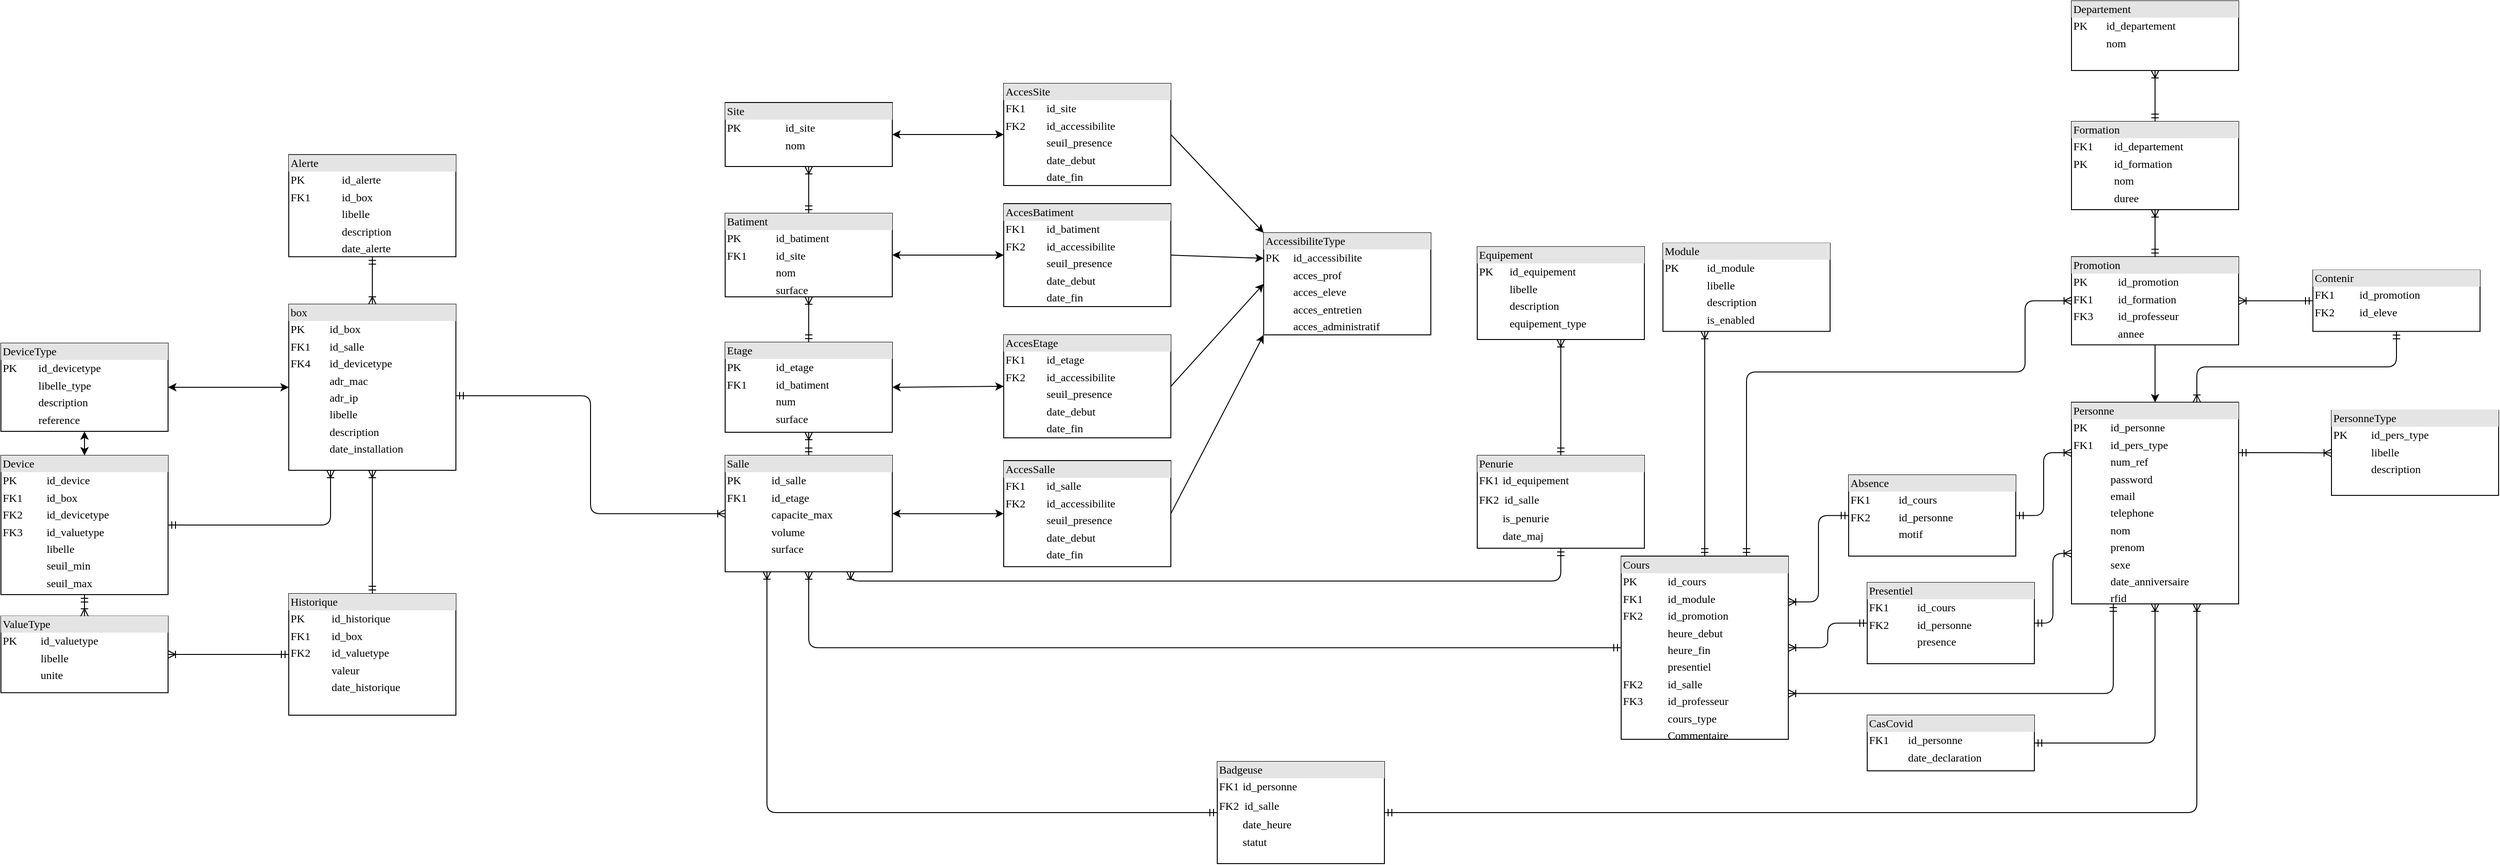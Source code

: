 <mxfile version="14.5.8" type="github">
  <diagram name="Page-1" id="2ca16b54-16f6-2749-3443-fa8db7711227">
    <mxGraphModel dx="3470" dy="2120" grid="1" gridSize="10" guides="1" tooltips="1" connect="1" arrows="1" fold="1" page="1" pageScale="1" pageWidth="1100" pageHeight="850" background="#ffffff" math="0" shadow="0">
      <root>
        <mxCell id="0" />
        <mxCell id="1" parent="0" />
        <mxCell id="72ab_2RYmbYa8t2Mf4Ar-3" value="&lt;div style=&quot;box-sizing: border-box ; width: 100% ; background: #e4e4e4 ; padding: 2px&quot;&gt;Etage&lt;/div&gt;&lt;table style=&quot;width: 100% ; font-size: 1em&quot; cellpadding=&quot;2&quot; cellspacing=&quot;0&quot;&gt;&lt;tbody&gt;&lt;tr&gt;&lt;td&gt;PK&lt;/td&gt;&lt;td&gt;id_etage&lt;/td&gt;&lt;/tr&gt;&lt;tr&gt;&lt;td&gt;FK1&lt;/td&gt;&lt;td&gt;id_batiment&lt;/td&gt;&lt;/tr&gt;&lt;tr&gt;&lt;td&gt;&lt;/td&gt;&lt;td&gt;num&lt;/td&gt;&lt;/tr&gt;&lt;tr&gt;&lt;td&gt;&lt;br&gt;&lt;/td&gt;&lt;td&gt;surface&lt;/td&gt;&lt;/tr&gt;&lt;tr&gt;&lt;td&gt;&lt;br&gt;&lt;/td&gt;&lt;td&gt;&lt;br&gt;&lt;/td&gt;&lt;/tr&gt;&lt;/tbody&gt;&lt;/table&gt;" style="verticalAlign=top;align=left;overflow=fill;html=1;rounded=0;shadow=0;comic=0;labelBackgroundColor=none;strokeWidth=1;fontFamily=Verdana;fontSize=12" parent="1" vertex="1">
          <mxGeometry x="-80" y="238" width="180" height="97" as="geometry" />
        </mxCell>
        <mxCell id="72ab_2RYmbYa8t2Mf4Ar-4" value="&lt;div style=&quot;box-sizing: border-box ; width: 100% ; background: #e4e4e4 ; padding: 2px&quot;&gt;Salle&lt;/div&gt;&lt;table style=&quot;width: 100% ; font-size: 1em&quot; cellpadding=&quot;2&quot; cellspacing=&quot;0&quot;&gt;&lt;tbody&gt;&lt;tr&gt;&lt;td&gt;PK&lt;/td&gt;&lt;td&gt;id_salle&lt;/td&gt;&lt;/tr&gt;&lt;tr&gt;&lt;td&gt;FK1&lt;/td&gt;&lt;td&gt;id_etage&lt;/td&gt;&lt;/tr&gt;&lt;tr&gt;&lt;td&gt;&lt;/td&gt;&lt;td&gt;capacite_max&lt;/td&gt;&lt;/tr&gt;&lt;tr&gt;&lt;td&gt;&lt;br&gt;&lt;/td&gt;&lt;td&gt;volume&lt;br&gt;&lt;/td&gt;&lt;/tr&gt;&lt;tr&gt;&lt;td&gt;&lt;br&gt;&lt;/td&gt;&lt;td&gt;surface&lt;/td&gt;&lt;/tr&gt;&lt;/tbody&gt;&lt;/table&gt;" style="verticalAlign=top;align=left;overflow=fill;html=1;rounded=0;shadow=0;comic=0;labelBackgroundColor=none;strokeWidth=1;fontFamily=Verdana;fontSize=12" parent="1" vertex="1">
          <mxGeometry x="-80" y="360" width="180" height="125.38" as="geometry" />
        </mxCell>
        <mxCell id="72ab_2RYmbYa8t2Mf4Ar-5" value="&lt;div style=&quot;box-sizing: border-box ; width: 100% ; background: #e4e4e4 ; padding: 2px&quot;&gt;Batiment&lt;/div&gt;&lt;table style=&quot;width: 100% ; font-size: 1em&quot; cellpadding=&quot;2&quot; cellspacing=&quot;0&quot;&gt;&lt;tbody&gt;&lt;tr&gt;&lt;td&gt;PK&lt;/td&gt;&lt;td&gt;id_batiment&lt;/td&gt;&lt;/tr&gt;&lt;tr&gt;&lt;td&gt;FK1&lt;/td&gt;&lt;td&gt;id_site&lt;/td&gt;&lt;/tr&gt;&lt;tr&gt;&lt;td&gt;&lt;br&gt;&lt;/td&gt;&lt;td&gt;nom&lt;/td&gt;&lt;/tr&gt;&lt;tr&gt;&lt;td&gt;&lt;br&gt;&lt;/td&gt;&lt;td&gt;surface&lt;/td&gt;&lt;/tr&gt;&lt;tr&gt;&lt;td&gt;&lt;/td&gt;&lt;td&gt;&lt;/td&gt;&lt;/tr&gt;&lt;/tbody&gt;&lt;/table&gt;" style="verticalAlign=top;align=left;overflow=fill;html=1;rounded=0;shadow=0;comic=0;labelBackgroundColor=none;strokeWidth=1;fontFamily=Verdana;fontSize=12" parent="1" vertex="1">
          <mxGeometry x="-80" y="99" width="180" height="90" as="geometry" />
        </mxCell>
        <mxCell id="72ab_2RYmbYa8t2Mf4Ar-6" style="edgeStyle=orthogonalEdgeStyle;html=1;labelBackgroundColor=none;startArrow=ERmandOne;endArrow=ERoneToMany;fontFamily=Verdana;fontSize=12;align=left;exitX=0.5;exitY=0;exitDx=0;exitDy=0;entryX=0.5;entryY=1;entryDx=0;entryDy=0;" parent="1" source="72ab_2RYmbYa8t2Mf4Ar-3" target="72ab_2RYmbYa8t2Mf4Ar-5" edge="1">
          <mxGeometry relative="1" as="geometry">
            <mxPoint x="-290" y="-531" as="sourcePoint" />
            <mxPoint x="80" y="59.667" as="targetPoint" />
          </mxGeometry>
        </mxCell>
        <mxCell id="72ab_2RYmbYa8t2Mf4Ar-7" style="edgeStyle=orthogonalEdgeStyle;html=1;labelBackgroundColor=none;startArrow=ERmandOne;endArrow=ERoneToMany;fontFamily=Verdana;fontSize=12;align=left;exitX=0.5;exitY=0;exitDx=0;exitDy=0;entryX=0.5;entryY=1;entryDx=0;entryDy=0;" parent="1" source="72ab_2RYmbYa8t2Mf4Ar-4" target="72ab_2RYmbYa8t2Mf4Ar-3" edge="1">
          <mxGeometry relative="1" as="geometry">
            <mxPoint x="20" y="289" as="sourcePoint" />
            <mxPoint x="20" y="179" as="targetPoint" />
          </mxGeometry>
        </mxCell>
        <mxCell id="72ab_2RYmbYa8t2Mf4Ar-8" style="edgeStyle=orthogonalEdgeStyle;html=1;labelBackgroundColor=none;startArrow=ERmandOne;endArrow=ERoneToMany;fontFamily=Verdana;fontSize=12;align=left;exitX=1;exitY=0.551;exitDx=0;exitDy=0;entryX=0;entryY=0.5;entryDx=0;entryDy=0;exitPerimeter=0;" parent="1" source="72ab_2RYmbYa8t2Mf4Ar-34" target="72ab_2RYmbYa8t2Mf4Ar-4" edge="1">
          <mxGeometry relative="1" as="geometry">
            <mxPoint x="-370" y="422.75" as="sourcePoint" />
            <mxPoint x="110" y="329" as="targetPoint" />
          </mxGeometry>
        </mxCell>
        <mxCell id="72ab_2RYmbYa8t2Mf4Ar-11" value="&lt;div style=&quot;box-sizing: border-box ; width: 100% ; background: #e4e4e4 ; padding: 2px&quot;&gt;DeviceType&lt;/div&gt;&lt;table style=&quot;width: 100% ; font-size: 1em&quot; cellpadding=&quot;2&quot; cellspacing=&quot;0&quot;&gt;&lt;tbody&gt;&lt;tr&gt;&lt;td&gt;PK&lt;/td&gt;&lt;td&gt;id_devicetype&lt;/td&gt;&lt;/tr&gt;&lt;tr&gt;&lt;td&gt;&lt;/td&gt;&lt;td&gt;libelle_type&lt;/td&gt;&lt;/tr&gt;&lt;tr&gt;&lt;td&gt;&lt;br&gt;&lt;/td&gt;&lt;td&gt;description&lt;/td&gt;&lt;/tr&gt;&lt;tr&gt;&lt;td&gt;&lt;br&gt;&lt;/td&gt;&lt;td&gt;reference&lt;/td&gt;&lt;/tr&gt;&lt;tr&gt;&lt;td&gt;&lt;br&gt;&lt;/td&gt;&lt;td&gt;&lt;br&gt;&lt;/td&gt;&lt;/tr&gt;&lt;tr&gt;&lt;td&gt;&lt;br&gt;&lt;/td&gt;&lt;td&gt;&lt;br&gt;&lt;/td&gt;&lt;/tr&gt;&lt;tr&gt;&lt;td&gt;&lt;br&gt;&lt;/td&gt;&lt;td&gt;&lt;br&gt;&lt;/td&gt;&lt;/tr&gt;&lt;/tbody&gt;&lt;/table&gt;" style="verticalAlign=top;align=left;overflow=fill;html=1;rounded=0;shadow=0;comic=0;labelBackgroundColor=none;strokeWidth=1;fontFamily=Verdana;fontSize=12" parent="1" vertex="1">
          <mxGeometry x="-860" y="239" width="180" height="95" as="geometry" />
        </mxCell>
        <mxCell id="72ab_2RYmbYa8t2Mf4Ar-13" value="&lt;div style=&quot;box-sizing: border-box ; width: 100% ; background: #e4e4e4 ; padding: 2px&quot;&gt;Historique&lt;/div&gt;&lt;table style=&quot;width: 100% ; font-size: 1em&quot; cellpadding=&quot;2&quot; cellspacing=&quot;0&quot;&gt;&lt;tbody&gt;&lt;tr&gt;&lt;td&gt;PK&lt;/td&gt;&lt;td&gt;id_historique&lt;/td&gt;&lt;/tr&gt;&lt;tr&gt;&lt;td&gt;FK1&lt;/td&gt;&lt;td&gt;id_box&lt;/td&gt;&lt;/tr&gt;&lt;tr&gt;&lt;td&gt;FK2&lt;/td&gt;&lt;td&gt;id_valuetype&lt;/td&gt;&lt;/tr&gt;&lt;tr&gt;&lt;td&gt;&lt;br&gt;&lt;/td&gt;&lt;td&gt;valeur&lt;/td&gt;&lt;/tr&gt;&lt;tr&gt;&lt;td&gt;&lt;br&gt;&lt;/td&gt;&lt;td&gt;date_historique&lt;/td&gt;&lt;/tr&gt;&lt;tr&gt;&lt;td&gt;&lt;/td&gt;&lt;td&gt;&lt;/td&gt;&lt;/tr&gt;&lt;/tbody&gt;&lt;/table&gt;" style="verticalAlign=top;align=left;overflow=fill;html=1;rounded=0;shadow=0;comic=0;labelBackgroundColor=none;strokeWidth=1;fontFamily=Verdana;fontSize=12" parent="1" vertex="1">
          <mxGeometry x="-550" y="509" width="180" height="131" as="geometry" />
        </mxCell>
        <mxCell id="72ab_2RYmbYa8t2Mf4Ar-14" value="" style="edgeStyle=orthogonalEdgeStyle;html=1;endArrow=ERoneToMany;startArrow=ERmandOne;labelBackgroundColor=none;fontFamily=Verdana;fontSize=12;align=left;exitX=0.5;exitY=0;exitDx=0;exitDy=0;entryX=0.5;entryY=1;entryDx=0;entryDy=0;" parent="1" source="72ab_2RYmbYa8t2Mf4Ar-13" target="72ab_2RYmbYa8t2Mf4Ar-34" edge="1">
          <mxGeometry width="100" height="100" relative="1" as="geometry">
            <mxPoint x="-420" y="469" as="sourcePoint" />
            <mxPoint x="-420" y="460" as="targetPoint" />
          </mxGeometry>
        </mxCell>
        <mxCell id="72ab_2RYmbYa8t2Mf4Ar-17" value="&lt;div style=&quot;box-sizing: border-box ; width: 100% ; background: #e4e4e4 ; padding: 2px&quot;&gt;Site&lt;/div&gt;&lt;table style=&quot;width: 100% ; font-size: 1em&quot; cellpadding=&quot;2&quot; cellspacing=&quot;0&quot;&gt;&lt;tbody&gt;&lt;tr&gt;&lt;td&gt;PK&lt;/td&gt;&lt;td&gt;id_site&lt;/td&gt;&lt;/tr&gt;&lt;tr&gt;&lt;td&gt;&lt;br&gt;&lt;/td&gt;&lt;td&gt;nom&lt;/td&gt;&lt;/tr&gt;&lt;/tbody&gt;&lt;/table&gt;" style="verticalAlign=top;align=left;overflow=fill;html=1;rounded=0;shadow=0;comic=0;labelBackgroundColor=none;strokeWidth=1;fontFamily=Verdana;fontSize=12" parent="1" vertex="1">
          <mxGeometry x="-80" y="-20.5" width="180" height="69" as="geometry" />
        </mxCell>
        <mxCell id="72ab_2RYmbYa8t2Mf4Ar-18" style="edgeStyle=orthogonalEdgeStyle;html=1;labelBackgroundColor=none;startArrow=ERmandOne;endArrow=ERoneToMany;fontFamily=Verdana;fontSize=12;align=left;entryX=0.5;entryY=1;entryDx=0;entryDy=0;exitX=0.5;exitY=0;exitDx=0;exitDy=0;" parent="1" source="72ab_2RYmbYa8t2Mf4Ar-5" target="72ab_2RYmbYa8t2Mf4Ar-17" edge="1">
          <mxGeometry relative="1" as="geometry">
            <mxPoint x="60" y="79" as="sourcePoint" />
            <mxPoint x="20" y="199" as="targetPoint" />
          </mxGeometry>
        </mxCell>
        <mxCell id="72ab_2RYmbYa8t2Mf4Ar-19" value="&lt;div style=&quot;box-sizing: border-box ; width: 100% ; background: #e4e4e4 ; padding: 2px&quot;&gt;Personne&lt;/div&gt;&lt;table style=&quot;width: 100% ; font-size: 1em&quot; cellpadding=&quot;2&quot; cellspacing=&quot;0&quot;&gt;&lt;tbody&gt;&lt;tr&gt;&lt;td&gt;PK&lt;/td&gt;&lt;td&gt;id_personne&lt;/td&gt;&lt;/tr&gt;&lt;tr&gt;&lt;td&gt;FK1&lt;/td&gt;&lt;td&gt;id_pers_type&lt;/td&gt;&lt;/tr&gt;&lt;tr&gt;&lt;td&gt;&lt;br&gt;&lt;/td&gt;&lt;td&gt;num_ref&lt;/td&gt;&lt;/tr&gt;&lt;tr&gt;&lt;td&gt;&lt;br&gt;&lt;/td&gt;&lt;td&gt;password&lt;/td&gt;&lt;/tr&gt;&lt;tr&gt;&lt;td&gt;&lt;br&gt;&lt;/td&gt;&lt;td&gt;email&lt;/td&gt;&lt;/tr&gt;&lt;tr&gt;&lt;td&gt;&lt;br&gt;&lt;/td&gt;&lt;td&gt;telephone&lt;/td&gt;&lt;/tr&gt;&lt;tr&gt;&lt;td&gt;&lt;/td&gt;&lt;td&gt;nom&lt;/td&gt;&lt;/tr&gt;&lt;tr&gt;&lt;td&gt;&lt;br&gt;&lt;/td&gt;&lt;td&gt;prenom&lt;/td&gt;&lt;/tr&gt;&lt;tr&gt;&lt;td&gt;&lt;br&gt;&lt;/td&gt;&lt;td&gt;sexe&lt;/td&gt;&lt;/tr&gt;&lt;tr&gt;&lt;td&gt;&lt;br&gt;&lt;/td&gt;&lt;td&gt;date_anniversaire&lt;/td&gt;&lt;/tr&gt;&lt;tr&gt;&lt;td&gt;&lt;br&gt;&lt;/td&gt;&lt;td&gt;rfid&lt;/td&gt;&lt;/tr&gt;&lt;tr&gt;&lt;td&gt;&lt;br&gt;&lt;/td&gt;&lt;td&gt;&lt;br&gt;&lt;/td&gt;&lt;/tr&gt;&lt;/tbody&gt;&lt;/table&gt;" style="verticalAlign=top;align=left;overflow=fill;html=1;rounded=0;shadow=0;comic=0;labelBackgroundColor=none;strokeWidth=1;fontFamily=Verdana;fontSize=12" parent="1" vertex="1">
          <mxGeometry x="1370" y="302.69" width="180" height="217.31" as="geometry" />
        </mxCell>
        <mxCell id="72ab_2RYmbYa8t2Mf4Ar-20" style="edgeStyle=orthogonalEdgeStyle;html=1;labelBackgroundColor=none;startArrow=ERmandOne;endArrow=ERoneToMany;fontFamily=Verdana;fontSize=12;align=left;exitX=0.5;exitY=1;exitDx=0;exitDy=0;entryX=0.75;entryY=0;entryDx=0;entryDy=0;" parent="1" source="UP3IkMmRuhgfQ8B7Y9ZS-15" target="72ab_2RYmbYa8t2Mf4Ar-19" edge="1">
          <mxGeometry relative="1" as="geometry">
            <mxPoint x="1505" y="195" as="sourcePoint" />
            <mxPoint x="1530" y="265" as="targetPoint" />
          </mxGeometry>
        </mxCell>
        <mxCell id="72ab_2RYmbYa8t2Mf4Ar-22" value="&lt;div style=&quot;box-sizing: border-box ; width: 100% ; background: #e4e4e4 ; padding: 2px&quot;&gt;Promotion&lt;/div&gt;&lt;table style=&quot;width: 100% ; font-size: 1em&quot; cellpadding=&quot;2&quot; cellspacing=&quot;0&quot;&gt;&lt;tbody&gt;&lt;tr&gt;&lt;td&gt;PK&lt;/td&gt;&lt;td&gt;id_promotion&lt;/td&gt;&lt;/tr&gt;&lt;tr&gt;&lt;td&gt;FK1&lt;/td&gt;&lt;td&gt;id_formation&lt;/td&gt;&lt;/tr&gt;&lt;tr&gt;&lt;td&gt;FK3&lt;/td&gt;&lt;td&gt;id_professeur&lt;/td&gt;&lt;/tr&gt;&lt;tr&gt;&lt;td&gt;&lt;br&gt;&lt;/td&gt;&lt;td&gt;annee&lt;/td&gt;&lt;/tr&gt;&lt;/tbody&gt;&lt;/table&gt;" style="verticalAlign=top;align=left;overflow=fill;html=1;rounded=0;shadow=0;comic=0;labelBackgroundColor=none;strokeWidth=1;fontFamily=Verdana;fontSize=12" parent="1" vertex="1">
          <mxGeometry x="1370" y="145.75" width="180" height="95" as="geometry" />
        </mxCell>
        <mxCell id="72ab_2RYmbYa8t2Mf4Ar-24" value="&lt;div style=&quot;box-sizing: border-box ; width: 100% ; background: #e4e4e4 ; padding: 2px&quot;&gt;Departement&lt;/div&gt;&lt;table style=&quot;width: 100% ; font-size: 1em&quot; cellpadding=&quot;2&quot; cellspacing=&quot;0&quot;&gt;&lt;tbody&gt;&lt;tr&gt;&lt;td&gt;PK&lt;/td&gt;&lt;td&gt;id_departement&lt;/td&gt;&lt;/tr&gt;&lt;tr&gt;&lt;td&gt;&lt;br&gt;&lt;/td&gt;&lt;td&gt;nom&lt;/td&gt;&lt;/tr&gt;&lt;/tbody&gt;&lt;/table&gt;" style="verticalAlign=top;align=left;overflow=fill;html=1;rounded=0;shadow=0;comic=0;labelBackgroundColor=none;strokeWidth=1;fontFamily=Verdana;fontSize=12" parent="1" vertex="1">
          <mxGeometry x="1370" y="-130" width="180" height="75" as="geometry" />
        </mxCell>
        <mxCell id="72ab_2RYmbYa8t2Mf4Ar-25" style="edgeStyle=orthogonalEdgeStyle;html=1;labelBackgroundColor=none;startArrow=ERmandOne;endArrow=ERoneToMany;fontFamily=Verdana;fontSize=12;align=left;entryX=0.5;entryY=1;entryDx=0;entryDy=0;exitX=0.5;exitY=0;exitDx=0;exitDy=0;" parent="1" source="72ab_2RYmbYa8t2Mf4Ar-22" target="72ab_2RYmbYa8t2Mf4Ar-26" edge="1">
          <mxGeometry relative="1" as="geometry">
            <mxPoint x="1460" y="-63.75" as="sourcePoint" />
            <mxPoint x="1470" y="21.25" as="targetPoint" />
          </mxGeometry>
        </mxCell>
        <mxCell id="72ab_2RYmbYa8t2Mf4Ar-26" value="&lt;div style=&quot;box-sizing: border-box ; width: 100% ; background: #e4e4e4 ; padding: 2px&quot;&gt;Formation&lt;/div&gt;&lt;table style=&quot;width: 100% ; font-size: 1em&quot; cellpadding=&quot;2&quot; cellspacing=&quot;0&quot;&gt;&lt;tbody&gt;&lt;tr&gt;&lt;td&gt;FK1&lt;/td&gt;&lt;td&gt;id_departement&lt;/td&gt;&lt;/tr&gt;&lt;tr&gt;&lt;td&gt;PK&lt;/td&gt;&lt;td&gt;id_formation&lt;/td&gt;&lt;/tr&gt;&lt;tr&gt;&lt;td&gt;&lt;br&gt;&lt;/td&gt;&lt;td&gt;nom&lt;/td&gt;&lt;/tr&gt;&lt;tr&gt;&lt;td&gt;&lt;br&gt;&lt;/td&gt;&lt;td&gt;duree&lt;/td&gt;&lt;/tr&gt;&lt;/tbody&gt;&lt;/table&gt;" style="verticalAlign=top;align=left;overflow=fill;html=1;rounded=0;shadow=0;comic=0;labelBackgroundColor=none;strokeWidth=1;fontFamily=Verdana;fontSize=12" parent="1" vertex="1">
          <mxGeometry x="1370" width="180" height="95" as="geometry" />
        </mxCell>
        <mxCell id="72ab_2RYmbYa8t2Mf4Ar-27" style="edgeStyle=orthogonalEdgeStyle;html=1;labelBackgroundColor=none;startArrow=ERmandOne;endArrow=ERoneToMany;fontFamily=Verdana;fontSize=12;align=left;entryX=0.5;entryY=1;entryDx=0;entryDy=0;exitX=0.5;exitY=0;exitDx=0;exitDy=0;" parent="1" source="72ab_2RYmbYa8t2Mf4Ar-26" target="72ab_2RYmbYa8t2Mf4Ar-24" edge="1">
          <mxGeometry relative="1" as="geometry">
            <mxPoint x="1490" y="-203.75" as="sourcePoint" />
            <mxPoint x="1470" y="-78.75" as="targetPoint" />
          </mxGeometry>
        </mxCell>
        <mxCell id="72ab_2RYmbYa8t2Mf4Ar-28" value="&lt;div style=&quot;box-sizing: border-box ; width: 100% ; background: #e4e4e4 ; padding: 2px&quot;&gt;Module&lt;/div&gt;&lt;table style=&quot;width: 100% ; font-size: 1em&quot; cellpadding=&quot;2&quot; cellspacing=&quot;0&quot;&gt;&lt;tbody&gt;&lt;tr&gt;&lt;td&gt;PK&lt;/td&gt;&lt;td&gt;id_module&lt;/td&gt;&lt;/tr&gt;&lt;tr&gt;&lt;td&gt;&lt;br&gt;&lt;/td&gt;&lt;td&gt;libelle&lt;/td&gt;&lt;/tr&gt;&lt;tr&gt;&lt;td&gt;&lt;br&gt;&lt;/td&gt;&lt;td&gt;description&lt;/td&gt;&lt;/tr&gt;&lt;tr&gt;&lt;td&gt;&lt;br&gt;&lt;/td&gt;&lt;td&gt;is_enabled&lt;/td&gt;&lt;/tr&gt;&lt;/tbody&gt;&lt;/table&gt;" style="verticalAlign=top;align=left;overflow=fill;html=1;rounded=0;shadow=0;comic=0;labelBackgroundColor=none;strokeWidth=1;fontFamily=Verdana;fontSize=12" parent="1" vertex="1">
          <mxGeometry x="930" y="131.25" width="180" height="95" as="geometry" />
        </mxCell>
        <mxCell id="72ab_2RYmbYa8t2Mf4Ar-29" value="&lt;div style=&quot;box-sizing: border-box ; width: 100% ; background: #e4e4e4 ; padding: 2px&quot;&gt;Presentiel&lt;/div&gt;&lt;table style=&quot;width: 100% ; font-size: 1em&quot; cellpadding=&quot;2&quot; cellspacing=&quot;0&quot;&gt;&lt;tbody&gt;&lt;tr&gt;&lt;td&gt;FK1&lt;/td&gt;&lt;td&gt;id_cours&lt;/td&gt;&lt;/tr&gt;&lt;tr&gt;&lt;td&gt;FK2&lt;/td&gt;&lt;td&gt;id_personne&lt;/td&gt;&lt;/tr&gt;&lt;tr&gt;&lt;td&gt;&lt;br&gt;&lt;/td&gt;&lt;td&gt;presence&lt;/td&gt;&lt;/tr&gt;&lt;/tbody&gt;&lt;/table&gt;" style="verticalAlign=top;align=left;overflow=fill;html=1;rounded=0;shadow=0;comic=0;labelBackgroundColor=none;strokeWidth=1;fontFamily=Verdana;fontSize=12" parent="1" vertex="1">
          <mxGeometry x="1150" y="497" width="180" height="87.5" as="geometry" />
        </mxCell>
        <mxCell id="72ab_2RYmbYa8t2Mf4Ar-30" style="edgeStyle=orthogonalEdgeStyle;html=1;labelBackgroundColor=none;startArrow=ERmandOne;endArrow=ERoneToMany;fontFamily=Verdana;fontSize=12;align=left;exitX=0;exitY=0.5;exitDx=0;exitDy=0;entryX=0.5;entryY=1;entryDx=0;entryDy=0;" parent="1" source="72ab_2RYmbYa8t2Mf4Ar-46" target="72ab_2RYmbYa8t2Mf4Ar-4" edge="1">
          <mxGeometry relative="1" as="geometry">
            <mxPoint x="1235" y="251.25" as="sourcePoint" />
            <mxPoint x="50" y="630" as="targetPoint" />
          </mxGeometry>
        </mxCell>
        <mxCell id="72ab_2RYmbYa8t2Mf4Ar-32" style="edgeStyle=orthogonalEdgeStyle;html=1;labelBackgroundColor=none;startArrow=ERmandOne;endArrow=ERoneToMany;fontFamily=Verdana;fontSize=12;align=left;entryX=1;entryY=0.75;entryDx=0;entryDy=0;exitX=0.25;exitY=1;exitDx=0;exitDy=0;" parent="1" source="72ab_2RYmbYa8t2Mf4Ar-19" target="72ab_2RYmbYa8t2Mf4Ar-46" edge="1">
          <mxGeometry relative="1" as="geometry">
            <mxPoint x="1400" y="570" as="sourcePoint" />
            <mxPoint x="1030" y="288.75" as="targetPoint" />
          </mxGeometry>
        </mxCell>
        <mxCell id="72ab_2RYmbYa8t2Mf4Ar-33" style="edgeStyle=orthogonalEdgeStyle;html=1;labelBackgroundColor=none;startArrow=ERmandOne;endArrow=ERoneToMany;fontFamily=Verdana;fontSize=12;align=left;exitX=0;exitY=0.5;exitDx=0;exitDy=0;entryX=1;entryY=0.5;entryDx=0;entryDy=0;" parent="1" source="72ab_2RYmbYa8t2Mf4Ar-29" target="72ab_2RYmbYa8t2Mf4Ar-46" edge="1">
          <mxGeometry relative="1" as="geometry">
            <mxPoint x="1150" y="177.5" as="sourcePoint" />
            <mxPoint x="1140" y="210" as="targetPoint" />
          </mxGeometry>
        </mxCell>
        <mxCell id="72ab_2RYmbYa8t2Mf4Ar-34" value="&lt;div style=&quot;box-sizing: border-box ; width: 100% ; background: #e4e4e4 ; padding: 2px&quot;&gt;box&lt;/div&gt;&lt;table style=&quot;width: 100% ; font-size: 1em&quot; cellpadding=&quot;2&quot; cellspacing=&quot;0&quot;&gt;&lt;tbody&gt;&lt;tr&gt;&lt;td&gt;PK&lt;/td&gt;&lt;td&gt;id_box&lt;br&gt;&lt;/td&gt;&lt;/tr&gt;&lt;tr&gt;&lt;td&gt;FK1&lt;/td&gt;&lt;td&gt;id_salle&lt;/td&gt;&lt;/tr&gt;&lt;tr&gt;&lt;td&gt;FK4&lt;/td&gt;&lt;td&gt;id_devicetype&lt;/td&gt;&lt;/tr&gt;&lt;tr&gt;&lt;td&gt;&lt;br&gt;&lt;/td&gt;&lt;td&gt;adr_mac&lt;/td&gt;&lt;/tr&gt;&lt;tr&gt;&lt;td&gt;&lt;br&gt;&lt;/td&gt;&lt;td&gt;adr_ip&lt;/td&gt;&lt;/tr&gt;&lt;tr&gt;&lt;td&gt;&lt;br&gt;&lt;/td&gt;&lt;td&gt;libelle&lt;/td&gt;&lt;/tr&gt;&lt;tr&gt;&lt;td&gt;&lt;br&gt;&lt;/td&gt;&lt;td&gt;description&lt;/td&gt;&lt;/tr&gt;&lt;tr&gt;&lt;td&gt;&lt;br&gt;&lt;/td&gt;&lt;td&gt;date_installation&lt;/td&gt;&lt;/tr&gt;&lt;/tbody&gt;&lt;/table&gt;" style="verticalAlign=top;align=left;overflow=fill;html=1;rounded=0;shadow=0;comic=0;labelBackgroundColor=none;strokeWidth=1;fontFamily=Verdana;fontSize=12" parent="1" vertex="1">
          <mxGeometry x="-550" y="197" width="180" height="179" as="geometry" />
        </mxCell>
        <mxCell id="72ab_2RYmbYa8t2Mf4Ar-40" value="&lt;div style=&quot;box-sizing: border-box ; width: 100% ; background: #e4e4e4 ; padding: 2px&quot;&gt;ValueType&lt;/div&gt;&lt;table style=&quot;width: 100% ; font-size: 1em&quot; cellpadding=&quot;2&quot; cellspacing=&quot;0&quot;&gt;&lt;tbody&gt;&lt;tr&gt;&lt;td&gt;PK&lt;/td&gt;&lt;td&gt;id_valuetype&lt;/td&gt;&lt;/tr&gt;&lt;tr&gt;&lt;td&gt;&lt;/td&gt;&lt;td&gt;libelle&lt;/td&gt;&lt;/tr&gt;&lt;tr&gt;&lt;td&gt;&lt;br&gt;&lt;/td&gt;&lt;td&gt;unite&lt;/td&gt;&lt;/tr&gt;&lt;/tbody&gt;&lt;/table&gt;" style="verticalAlign=top;align=left;overflow=fill;html=1;rounded=0;shadow=0;comic=0;labelBackgroundColor=none;strokeWidth=1;fontFamily=Verdana;fontSize=12" parent="1" vertex="1">
          <mxGeometry x="-860" y="533.25" width="180" height="82.5" as="geometry" />
        </mxCell>
        <mxCell id="72ab_2RYmbYa8t2Mf4Ar-42" value="" style="edgeStyle=orthogonalEdgeStyle;html=1;endArrow=ERoneToMany;startArrow=ERmandOne;labelBackgroundColor=none;fontFamily=Verdana;fontSize=12;align=left;entryX=1;entryY=0.5;entryDx=0;entryDy=0;exitX=0;exitY=0.5;exitDx=0;exitDy=0;" parent="1" source="72ab_2RYmbYa8t2Mf4Ar-13" target="72ab_2RYmbYa8t2Mf4Ar-40" edge="1">
          <mxGeometry width="100" height="100" relative="1" as="geometry">
            <mxPoint x="-350" y="579" as="sourcePoint" />
            <mxPoint x="-290" y="589" as="targetPoint" />
          </mxGeometry>
        </mxCell>
        <mxCell id="72ab_2RYmbYa8t2Mf4Ar-43" value="&lt;div style=&quot;box-sizing: border-box ; width: 100% ; background: #e4e4e4 ; padding: 2px&quot;&gt;Absence&lt;/div&gt;&lt;table style=&quot;width: 100% ; font-size: 1em&quot; cellpadding=&quot;2&quot; cellspacing=&quot;0&quot;&gt;&lt;tbody&gt;&lt;tr&gt;&lt;td&gt;FK1&lt;/td&gt;&lt;td&gt;id_cours&lt;/td&gt;&lt;/tr&gt;&lt;tr&gt;&lt;td&gt;FK2&lt;/td&gt;&lt;td&gt;id_personne&lt;/td&gt;&lt;/tr&gt;&lt;tr&gt;&lt;td&gt;&lt;br&gt;&lt;/td&gt;&lt;td&gt;motif&lt;/td&gt;&lt;/tr&gt;&lt;/tbody&gt;&lt;/table&gt;" style="verticalAlign=top;align=left;overflow=fill;html=1;rounded=0;shadow=0;comic=0;labelBackgroundColor=none;strokeWidth=1;fontFamily=Verdana;fontSize=12" parent="1" vertex="1">
          <mxGeometry x="1130" y="381" width="180" height="87.5" as="geometry" />
        </mxCell>
        <mxCell id="72ab_2RYmbYa8t2Mf4Ar-44" style="edgeStyle=orthogonalEdgeStyle;html=1;labelBackgroundColor=none;startArrow=ERmandOne;endArrow=ERoneToMany;fontFamily=Verdana;fontSize=12;align=left;exitX=1;exitY=0.5;exitDx=0;exitDy=0;entryX=0;entryY=0.25;entryDx=0;entryDy=0;" parent="1" source="72ab_2RYmbYa8t2Mf4Ar-43" target="72ab_2RYmbYa8t2Mf4Ar-19" edge="1">
          <mxGeometry relative="1" as="geometry">
            <mxPoint x="1500" y="210" as="sourcePoint" />
            <mxPoint x="1515" y="324" as="targetPoint" />
          </mxGeometry>
        </mxCell>
        <mxCell id="72ab_2RYmbYa8t2Mf4Ar-45" style="edgeStyle=orthogonalEdgeStyle;html=1;labelBackgroundColor=none;startArrow=ERmandOne;endArrow=ERoneToMany;fontFamily=Verdana;fontSize=12;align=left;exitX=0;exitY=0.5;exitDx=0;exitDy=0;entryX=1;entryY=0.25;entryDx=0;entryDy=0;" parent="1" source="72ab_2RYmbYa8t2Mf4Ar-43" target="72ab_2RYmbYa8t2Mf4Ar-46" edge="1">
          <mxGeometry relative="1" as="geometry">
            <mxPoint x="1350" y="496.25" as="sourcePoint" />
            <mxPoint x="1470" y="470" as="targetPoint" />
          </mxGeometry>
        </mxCell>
        <mxCell id="72ab_2RYmbYa8t2Mf4Ar-46" value="&lt;div style=&quot;box-sizing: border-box ; width: 100% ; background: #e4e4e4 ; padding: 2px&quot;&gt;Cours&lt;/div&gt;&lt;table style=&quot;width: 100% ; font-size: 1em&quot; cellpadding=&quot;2&quot; cellspacing=&quot;0&quot;&gt;&lt;tbody&gt;&lt;tr&gt;&lt;td&gt;PK&lt;/td&gt;&lt;td&gt;id_cours&lt;/td&gt;&lt;/tr&gt;&lt;tr&gt;&lt;td&gt;FK1&lt;/td&gt;&lt;td&gt;id_module&lt;/td&gt;&lt;/tr&gt;&lt;tr&gt;&lt;td&gt;FK2&lt;/td&gt;&lt;td&gt;id_promotion&lt;/td&gt;&lt;/tr&gt;&lt;tr&gt;&lt;td&gt;&lt;br&gt;&lt;/td&gt;&lt;td&gt;heure_debut&lt;/td&gt;&lt;/tr&gt;&lt;tr&gt;&lt;td&gt;&lt;br&gt;&lt;/td&gt;&lt;td&gt;heure_fin&lt;/td&gt;&lt;/tr&gt;&lt;tr&gt;&lt;td&gt;&lt;br&gt;&lt;/td&gt;&lt;td&gt;presentiel&lt;br&gt;&lt;/td&gt;&lt;/tr&gt;&lt;tr&gt;&lt;td&gt;FK2&lt;/td&gt;&lt;td&gt;id_salle&lt;br&gt;&lt;/td&gt;&lt;/tr&gt;&lt;tr&gt;&lt;td&gt;FK3&lt;/td&gt;&lt;td&gt;id_professeur&lt;br&gt;&lt;/td&gt;&lt;/tr&gt;&lt;tr&gt;&lt;td&gt;&lt;br&gt;&lt;/td&gt;&lt;td&gt;cours_type&lt;br&gt;&lt;/td&gt;&lt;/tr&gt;&lt;tr&gt;&lt;td&gt;&lt;br&gt;&lt;/td&gt;&lt;td&gt;Commentaire&lt;br&gt;&lt;/td&gt;&lt;/tr&gt;&lt;/tbody&gt;&lt;/table&gt;" style="verticalAlign=top;align=left;overflow=fill;html=1;rounded=0;shadow=0;comic=0;labelBackgroundColor=none;strokeWidth=1;fontFamily=Verdana;fontSize=12" parent="1" vertex="1">
          <mxGeometry x="885" y="468.5" width="180" height="197.5" as="geometry" />
        </mxCell>
        <mxCell id="72ab_2RYmbYa8t2Mf4Ar-47" style="edgeStyle=orthogonalEdgeStyle;html=1;labelBackgroundColor=none;startArrow=ERmandOne;endArrow=ERoneToMany;fontFamily=Verdana;fontSize=12;align=left;entryX=0.25;entryY=1;entryDx=0;entryDy=0;exitX=0.5;exitY=0;exitDx=0;exitDy=0;" parent="1" source="72ab_2RYmbYa8t2Mf4Ar-46" target="72ab_2RYmbYa8t2Mf4Ar-28" edge="1">
          <mxGeometry relative="1" as="geometry">
            <mxPoint x="970" y="470" as="sourcePoint" />
            <mxPoint x="990" y="540" as="targetPoint" />
          </mxGeometry>
        </mxCell>
        <mxCell id="72ab_2RYmbYa8t2Mf4Ar-48" value="&lt;div style=&quot;box-sizing: border-box ; width: 100% ; background: #e4e4e4 ; padding: 2px&quot;&gt;AccessibiliteType&lt;/div&gt;&lt;table style=&quot;width: 100% ; font-size: 1em&quot; cellpadding=&quot;2&quot; cellspacing=&quot;0&quot;&gt;&lt;tbody&gt;&lt;tr&gt;&lt;td&gt;PK&lt;/td&gt;&lt;td&gt;id_accessibilite&lt;br&gt;&lt;/td&gt;&lt;/tr&gt;&lt;tr&gt;&lt;td&gt;&lt;br&gt;&lt;/td&gt;&lt;td&gt;acces_prof&lt;br&gt;&lt;/td&gt;&lt;/tr&gt;&lt;tr&gt;&lt;td&gt;&lt;br&gt;&lt;/td&gt;&lt;td&gt;acces_eleve&lt;br&gt;&lt;/td&gt;&lt;/tr&gt;&lt;tr&gt;&lt;td&gt;&lt;br&gt;&lt;/td&gt;&lt;td&gt;acces_entretien&lt;br&gt;&lt;/td&gt;&lt;/tr&gt;&lt;tr&gt;&lt;td&gt;&lt;br&gt;&lt;/td&gt;&lt;td&gt;acces_administratif&lt;/td&gt;&lt;/tr&gt;&lt;/tbody&gt;&lt;/table&gt;" style="verticalAlign=top;align=left;overflow=fill;html=1;rounded=0;shadow=0;comic=0;labelBackgroundColor=none;strokeWidth=1;fontFamily=Verdana;fontSize=12" parent="1" vertex="1">
          <mxGeometry x="500" y="120" width="180" height="110" as="geometry" />
        </mxCell>
        <mxCell id="72ab_2RYmbYa8t2Mf4Ar-49" value="&lt;div style=&quot;box-sizing: border-box ; width: 100% ; background: #e4e4e4 ; padding: 2px&quot;&gt;AccesSite&lt;/div&gt;&lt;table style=&quot;width: 100% ; font-size: 1em&quot; cellpadding=&quot;2&quot; cellspacing=&quot;0&quot;&gt;&lt;tbody&gt;&lt;tr&gt;&lt;td&gt;FK1&lt;/td&gt;&lt;td&gt;id_site&lt;/td&gt;&lt;/tr&gt;&lt;tr&gt;&lt;td&gt;FK2&lt;/td&gt;&lt;td&gt;id_accessibilite&lt;/td&gt;&lt;/tr&gt;&lt;tr&gt;&lt;td&gt;&lt;br&gt;&lt;/td&gt;&lt;td&gt;seuil_presence&lt;br&gt;&lt;/td&gt;&lt;/tr&gt;&lt;tr&gt;&lt;td&gt;&lt;/td&gt;&lt;td&gt;date_debut&lt;/td&gt;&lt;/tr&gt;&lt;tr&gt;&lt;td&gt;&lt;br&gt;&lt;/td&gt;&lt;td&gt;date_fin&lt;/td&gt;&lt;/tr&gt;&lt;/tbody&gt;&lt;/table&gt;" style="verticalAlign=top;align=left;overflow=fill;html=1;rounded=0;shadow=0;comic=0;labelBackgroundColor=none;strokeWidth=1;fontFamily=Verdana;fontSize=12" parent="1" vertex="1">
          <mxGeometry x="220" y="-41" width="180" height="110" as="geometry" />
        </mxCell>
        <mxCell id="72ab_2RYmbYa8t2Mf4Ar-50" value="&lt;div style=&quot;box-sizing: border-box ; width: 100% ; background: #e4e4e4 ; padding: 2px&quot;&gt;AccesBatiment&lt;/div&gt;&lt;table style=&quot;width: 100% ; font-size: 1em&quot; cellpadding=&quot;2&quot; cellspacing=&quot;0&quot;&gt;&lt;tbody&gt;&lt;tr&gt;&lt;td&gt;FK1&lt;/td&gt;&lt;td&gt;id_batiment&lt;/td&gt;&lt;/tr&gt;&lt;tr&gt;&lt;td&gt;FK2&lt;/td&gt;&lt;td&gt;id_accessibilite&lt;/td&gt;&lt;/tr&gt;&lt;tr&gt;&lt;td&gt;&lt;br&gt;&lt;/td&gt;&lt;td&gt;seuil_presence&lt;br&gt;&lt;/td&gt;&lt;/tr&gt;&lt;tr&gt;&lt;td&gt;&lt;/td&gt;&lt;td&gt;date_debut&lt;/td&gt;&lt;/tr&gt;&lt;tr&gt;&lt;td&gt;&lt;br&gt;&lt;/td&gt;&lt;td&gt;date_fin&lt;/td&gt;&lt;/tr&gt;&lt;/tbody&gt;&lt;/table&gt;" style="verticalAlign=top;align=left;overflow=fill;html=1;rounded=0;shadow=0;comic=0;labelBackgroundColor=none;strokeWidth=1;fontFamily=Verdana;fontSize=12" parent="1" vertex="1">
          <mxGeometry x="220" y="88.5" width="180" height="111" as="geometry" />
        </mxCell>
        <mxCell id="72ab_2RYmbYa8t2Mf4Ar-51" value="&lt;div style=&quot;box-sizing: border-box ; width: 100% ; background: #e4e4e4 ; padding: 2px&quot;&gt;AccesEtage&lt;/div&gt;&lt;table style=&quot;width: 100% ; font-size: 1em&quot; cellpadding=&quot;2&quot; cellspacing=&quot;0&quot;&gt;&lt;tbody&gt;&lt;tr&gt;&lt;td&gt;FK1&lt;/td&gt;&lt;td&gt;id_etage&lt;/td&gt;&lt;/tr&gt;&lt;tr&gt;&lt;td&gt;FK2&lt;/td&gt;&lt;td&gt;id_accessibilite&lt;/td&gt;&lt;/tr&gt;&lt;tr&gt;&lt;td&gt;&lt;br&gt;&lt;/td&gt;&lt;td&gt;seuil_presence&lt;br&gt;&lt;/td&gt;&lt;/tr&gt;&lt;tr&gt;&lt;td&gt;&lt;/td&gt;&lt;td&gt;date_debut&lt;/td&gt;&lt;/tr&gt;&lt;tr&gt;&lt;td&gt;&lt;br&gt;&lt;/td&gt;&lt;td&gt;date_fin&lt;/td&gt;&lt;/tr&gt;&lt;/tbody&gt;&lt;/table&gt;" style="verticalAlign=top;align=left;overflow=fill;html=1;rounded=0;shadow=0;comic=0;labelBackgroundColor=none;strokeWidth=1;fontFamily=Verdana;fontSize=12" parent="1" vertex="1">
          <mxGeometry x="220" y="230" width="180" height="111" as="geometry" />
        </mxCell>
        <mxCell id="72ab_2RYmbYa8t2Mf4Ar-52" value="&lt;div style=&quot;box-sizing: border-box ; width: 100% ; background: #e4e4e4 ; padding: 2px&quot;&gt;AccesSalle&lt;/div&gt;&lt;table style=&quot;width: 100% ; font-size: 1em&quot; cellpadding=&quot;2&quot; cellspacing=&quot;0&quot;&gt;&lt;tbody&gt;&lt;tr&gt;&lt;td&gt;FK1&lt;/td&gt;&lt;td&gt;id_salle&lt;/td&gt;&lt;/tr&gt;&lt;tr&gt;&lt;td&gt;FK2&lt;/td&gt;&lt;td&gt;id_accessibilite&lt;/td&gt;&lt;/tr&gt;&lt;tr&gt;&lt;td&gt;&lt;br&gt;&lt;/td&gt;&lt;td&gt;seuil_presence&lt;br&gt;&lt;/td&gt;&lt;/tr&gt;&lt;tr&gt;&lt;td&gt;&lt;/td&gt;&lt;td&gt;date_debut&lt;/td&gt;&lt;/tr&gt;&lt;tr&gt;&lt;td&gt;&lt;br&gt;&lt;/td&gt;&lt;td&gt;date_fin&lt;/td&gt;&lt;/tr&gt;&lt;/tbody&gt;&lt;/table&gt;" style="verticalAlign=top;align=left;overflow=fill;html=1;rounded=0;shadow=0;comic=0;labelBackgroundColor=none;strokeWidth=1;fontFamily=Verdana;fontSize=12" parent="1" vertex="1">
          <mxGeometry x="220" y="365.5" width="180" height="114.38" as="geometry" />
        </mxCell>
        <mxCell id="72ab_2RYmbYa8t2Mf4Ar-53" value="" style="endArrow=classic;html=1;entryX=0;entryY=0;entryDx=0;entryDy=0;exitX=1;exitY=0.5;exitDx=0;exitDy=0;" parent="1" source="72ab_2RYmbYa8t2Mf4Ar-49" target="72ab_2RYmbYa8t2Mf4Ar-48" edge="1">
          <mxGeometry width="50" height="50" relative="1" as="geometry">
            <mxPoint x="550" y="240" as="sourcePoint" />
            <mxPoint x="600" y="190" as="targetPoint" />
          </mxGeometry>
        </mxCell>
        <mxCell id="72ab_2RYmbYa8t2Mf4Ar-54" value="" style="endArrow=classic;html=1;entryX=0;entryY=0.25;entryDx=0;entryDy=0;exitX=1;exitY=0.5;exitDx=0;exitDy=0;" parent="1" source="72ab_2RYmbYa8t2Mf4Ar-50" target="72ab_2RYmbYa8t2Mf4Ar-48" edge="1">
          <mxGeometry width="50" height="50" relative="1" as="geometry">
            <mxPoint x="700" y="20" as="sourcePoint" />
            <mxPoint x="780" y="117.5" as="targetPoint" />
          </mxGeometry>
        </mxCell>
        <mxCell id="72ab_2RYmbYa8t2Mf4Ar-55" value="" style="endArrow=classic;html=1;entryX=0;entryY=0.5;entryDx=0;entryDy=0;exitX=1;exitY=0.5;exitDx=0;exitDy=0;" parent="1" source="72ab_2RYmbYa8t2Mf4Ar-51" target="72ab_2RYmbYa8t2Mf4Ar-48" edge="1">
          <mxGeometry width="50" height="50" relative="1" as="geometry">
            <mxPoint x="700" y="150" as="sourcePoint" />
            <mxPoint x="780" y="145" as="targetPoint" />
          </mxGeometry>
        </mxCell>
        <mxCell id="72ab_2RYmbYa8t2Mf4Ar-56" value="" style="endArrow=classic;html=1;entryX=0;entryY=1;entryDx=0;entryDy=0;exitX=1;exitY=0.5;exitDx=0;exitDy=0;" parent="1" source="72ab_2RYmbYa8t2Mf4Ar-52" target="72ab_2RYmbYa8t2Mf4Ar-48" edge="1">
          <mxGeometry width="50" height="50" relative="1" as="geometry">
            <mxPoint x="700" y="295" as="sourcePoint" />
            <mxPoint x="780" y="172.5" as="targetPoint" />
          </mxGeometry>
        </mxCell>
        <mxCell id="72ab_2RYmbYa8t2Mf4Ar-57" value="" style="endArrow=classic;startArrow=classic;html=1;entryX=0;entryY=0.5;entryDx=0;entryDy=0;exitX=1;exitY=0.5;exitDx=0;exitDy=0;" parent="1" source="72ab_2RYmbYa8t2Mf4Ar-17" target="72ab_2RYmbYa8t2Mf4Ar-49" edge="1">
          <mxGeometry width="50" height="50" relative="1" as="geometry">
            <mxPoint x="60" y="284" as="sourcePoint" />
            <mxPoint x="110" y="234" as="targetPoint" />
          </mxGeometry>
        </mxCell>
        <mxCell id="72ab_2RYmbYa8t2Mf4Ar-58" value="" style="endArrow=classic;startArrow=classic;html=1;entryX=0;entryY=0.5;entryDx=0;entryDy=0;exitX=1;exitY=0.5;exitDx=0;exitDy=0;" parent="1" source="72ab_2RYmbYa8t2Mf4Ar-5" target="72ab_2RYmbYa8t2Mf4Ar-50" edge="1">
          <mxGeometry width="50" height="50" relative="1" as="geometry">
            <mxPoint x="110.0" y="24.0" as="sourcePoint" />
            <mxPoint x="230.0" y="24.0" as="targetPoint" />
          </mxGeometry>
        </mxCell>
        <mxCell id="72ab_2RYmbYa8t2Mf4Ar-59" value="" style="endArrow=classic;startArrow=classic;html=1;entryX=0;entryY=0.5;entryDx=0;entryDy=0;exitX=1;exitY=0.5;exitDx=0;exitDy=0;" parent="1" source="72ab_2RYmbYa8t2Mf4Ar-3" target="72ab_2RYmbYa8t2Mf4Ar-51" edge="1">
          <mxGeometry width="50" height="50" relative="1" as="geometry">
            <mxPoint x="120.0" y="34.0" as="sourcePoint" />
            <mxPoint x="240.0" y="34.0" as="targetPoint" />
          </mxGeometry>
        </mxCell>
        <mxCell id="72ab_2RYmbYa8t2Mf4Ar-60" value="" style="endArrow=classic;startArrow=classic;html=1;entryX=0;entryY=0.5;entryDx=0;entryDy=0;exitX=1;exitY=0.5;exitDx=0;exitDy=0;" parent="1" source="72ab_2RYmbYa8t2Mf4Ar-4" target="72ab_2RYmbYa8t2Mf4Ar-52" edge="1">
          <mxGeometry width="50" height="50" relative="1" as="geometry">
            <mxPoint x="130.0" y="44.0" as="sourcePoint" />
            <mxPoint x="250.0" y="44.0" as="targetPoint" />
          </mxGeometry>
        </mxCell>
        <mxCell id="72ab_2RYmbYa8t2Mf4Ar-63" value="&lt;div style=&quot;box-sizing: border-box ; width: 100% ; background: #e4e4e4 ; padding: 2px&quot;&gt;Equipement&lt;/div&gt;&lt;table style=&quot;width: 100% ; font-size: 1em&quot; cellpadding=&quot;2&quot; cellspacing=&quot;0&quot;&gt;&lt;tbody&gt;&lt;tr&gt;&lt;td&gt;PK&lt;/td&gt;&lt;td&gt;id_equipement&lt;br&gt;&lt;/td&gt;&lt;/tr&gt;&lt;tr&gt;&lt;td&gt;&lt;br&gt;&lt;/td&gt;&lt;td&gt;libelle&lt;/td&gt;&lt;/tr&gt;&lt;tr&gt;&lt;td&gt;&lt;/td&gt;&lt;td&gt;description&lt;/td&gt;&lt;/tr&gt;&lt;tr&gt;&lt;td&gt;&lt;br&gt;&lt;/td&gt;&lt;td&gt;equipement_type&lt;/td&gt;&lt;/tr&gt;&lt;/tbody&gt;&lt;/table&gt;" style="verticalAlign=top;align=left;overflow=fill;html=1;rounded=0;shadow=0;comic=0;labelBackgroundColor=none;strokeWidth=1;fontFamily=Verdana;fontSize=12" parent="1" vertex="1">
          <mxGeometry x="730" y="135" width="180" height="100" as="geometry" />
        </mxCell>
        <mxCell id="72ab_2RYmbYa8t2Mf4Ar-67" style="edgeStyle=orthogonalEdgeStyle;html=1;labelBackgroundColor=none;startArrow=ERmandOne;endArrow=ERoneToMany;fontFamily=Verdana;fontSize=12;align=left;entryX=0.5;entryY=1;entryDx=0;entryDy=0;exitX=0.5;exitY=0;exitDx=0;exitDy=0;" parent="1" source="72ab_2RYmbYa8t2Mf4Ar-68" target="72ab_2RYmbYa8t2Mf4Ar-63" edge="1">
          <mxGeometry relative="1" as="geometry">
            <mxPoint x="810" y="245.75" as="sourcePoint" />
            <mxPoint x="770" y="405.75" as="targetPoint" />
          </mxGeometry>
        </mxCell>
        <mxCell id="72ab_2RYmbYa8t2Mf4Ar-68" value="&lt;div style=&quot;box-sizing: border-box ; width: 100% ; background: #e4e4e4 ; padding: 2px&quot;&gt;Penurie&lt;/div&gt;&lt;table style=&quot;width: 100% ; font-size: 1em&quot; cellpadding=&quot;2&quot; cellspacing=&quot;0&quot;&gt;&lt;tbody&gt;&lt;tr&gt;&lt;td&gt;FK1&lt;/td&gt;&lt;td&gt;id_equipement&lt;/td&gt;&lt;/tr&gt;&lt;tr&gt;&lt;td&gt;FK2&lt;/td&gt;&lt;td&gt;&lt;table cellpadding=&quot;2&quot; cellspacing=&quot;0&quot; style=&quot;font-size: 1em ; width: 180px&quot;&gt;&lt;tbody&gt;&lt;tr&gt;&lt;td&gt;id_salle&lt;/td&gt;&lt;/tr&gt;&lt;tr&gt;&lt;/tr&gt;&lt;/tbody&gt;&lt;/table&gt;&lt;/td&gt;&lt;/tr&gt;&lt;tr&gt;&lt;td&gt;&lt;br&gt;&lt;/td&gt;&lt;td&gt;is_penurie&lt;/td&gt;&lt;/tr&gt;&lt;tr&gt;&lt;td&gt;&lt;br&gt;&lt;/td&gt;&lt;td&gt;date_maj&lt;/td&gt;&lt;/tr&gt;&lt;/tbody&gt;&lt;/table&gt;" style="verticalAlign=top;align=left;overflow=fill;html=1;rounded=0;shadow=0;comic=0;labelBackgroundColor=none;strokeWidth=1;fontFamily=Verdana;fontSize=12" parent="1" vertex="1">
          <mxGeometry x="730" y="360" width="180" height="100" as="geometry" />
        </mxCell>
        <mxCell id="72ab_2RYmbYa8t2Mf4Ar-69" style="edgeStyle=orthogonalEdgeStyle;html=1;labelBackgroundColor=none;startArrow=ERmandOne;endArrow=ERoneToMany;fontFamily=Verdana;fontSize=12;align=left;exitX=0.5;exitY=1;exitDx=0;exitDy=0;entryX=0.75;entryY=1;entryDx=0;entryDy=0;" parent="1" source="72ab_2RYmbYa8t2Mf4Ar-68" target="72ab_2RYmbYa8t2Mf4Ar-4" edge="1">
          <mxGeometry relative="1" as="geometry">
            <mxPoint x="830" y="370" as="sourcePoint" />
            <mxPoint x="80" y="530" as="targetPoint" />
          </mxGeometry>
        </mxCell>
        <mxCell id="72ab_2RYmbYa8t2Mf4Ar-70" value="&lt;div style=&quot;box-sizing: border-box ; width: 100% ; background: #e4e4e4 ; padding: 2px&quot;&gt;PersonneType&lt;/div&gt;&lt;table style=&quot;width: 100% ; font-size: 1em&quot; cellpadding=&quot;2&quot; cellspacing=&quot;0&quot;&gt;&lt;tbody&gt;&lt;tr&gt;&lt;td&gt;PK&lt;/td&gt;&lt;td&gt;id_pers_type&lt;/td&gt;&lt;/tr&gt;&lt;tr&gt;&lt;td&gt;&lt;br&gt;&lt;/td&gt;&lt;td&gt;libelle&lt;/td&gt;&lt;/tr&gt;&lt;tr&gt;&lt;td&gt;&lt;br&gt;&lt;/td&gt;&lt;td&gt;description&lt;/td&gt;&lt;/tr&gt;&lt;/tbody&gt;&lt;/table&gt;" style="verticalAlign=top;align=left;overflow=fill;html=1;rounded=0;shadow=0;comic=0;labelBackgroundColor=none;strokeWidth=1;fontFamily=Verdana;fontSize=12" parent="1" vertex="1">
          <mxGeometry x="1650" y="311.44" width="180" height="91.62" as="geometry" />
        </mxCell>
        <mxCell id="72ab_2RYmbYa8t2Mf4Ar-71" style="edgeStyle=orthogonalEdgeStyle;html=1;labelBackgroundColor=none;startArrow=ERmandOne;endArrow=ERoneToMany;fontFamily=Verdana;fontSize=12;align=left;exitX=1;exitY=0.25;exitDx=0;exitDy=0;entryX=0;entryY=0.5;entryDx=0;entryDy=0;" parent="1" source="72ab_2RYmbYa8t2Mf4Ar-19" target="72ab_2RYmbYa8t2Mf4Ar-70" edge="1">
          <mxGeometry relative="1" as="geometry">
            <mxPoint x="1515" y="205" as="sourcePoint" />
            <mxPoint x="1515" y="308.38" as="targetPoint" />
          </mxGeometry>
        </mxCell>
        <mxCell id="72ab_2RYmbYa8t2Mf4Ar-72" style="edgeStyle=orthogonalEdgeStyle;html=1;labelBackgroundColor=none;startArrow=ERmandOne;endArrow=ERoneToMany;fontFamily=Verdana;fontSize=12;align=left;exitX=1;exitY=0.5;exitDx=0;exitDy=0;entryX=0;entryY=0.75;entryDx=0;entryDy=0;" parent="1" source="72ab_2RYmbYa8t2Mf4Ar-29" target="72ab_2RYmbYa8t2Mf4Ar-19" edge="1">
          <mxGeometry relative="1" as="geometry">
            <mxPoint x="1170" y="195" as="sourcePoint" />
            <mxPoint x="1075" y="291.75" as="targetPoint" />
          </mxGeometry>
        </mxCell>
        <mxCell id="UP3IkMmRuhgfQ8B7Y9ZS-1" value="&lt;div style=&quot;box-sizing: border-box ; width: 100% ; background: #e4e4e4 ; padding: 2px&quot;&gt;Badgeuse&lt;/div&gt;&lt;table style=&quot;width: 100% ; font-size: 1em&quot; cellpadding=&quot;2&quot; cellspacing=&quot;0&quot;&gt;&lt;tbody&gt;&lt;tr&gt;&lt;td&gt;FK1&lt;/td&gt;&lt;td&gt;id_personne&lt;/td&gt;&lt;/tr&gt;&lt;tr&gt;&lt;td&gt;FK2&lt;/td&gt;&lt;td&gt;&lt;table cellpadding=&quot;2&quot; cellspacing=&quot;0&quot; style=&quot;font-size: 1em ; width: 180px&quot;&gt;&lt;tbody&gt;&lt;tr&gt;&lt;td&gt;id_salle&lt;/td&gt;&lt;/tr&gt;&lt;tr&gt;&lt;/tr&gt;&lt;/tbody&gt;&lt;/table&gt;&lt;/td&gt;&lt;/tr&gt;&lt;tr&gt;&lt;td&gt;&lt;br&gt;&lt;/td&gt;&lt;td&gt;date_heure&lt;/td&gt;&lt;/tr&gt;&lt;tr&gt;&lt;td&gt;&lt;br&gt;&lt;/td&gt;&lt;td&gt;statut&lt;/td&gt;&lt;/tr&gt;&lt;/tbody&gt;&lt;/table&gt;" style="verticalAlign=top;align=left;overflow=fill;html=1;rounded=0;shadow=0;comic=0;labelBackgroundColor=none;strokeWidth=1;fontFamily=Verdana;fontSize=12" parent="1" vertex="1">
          <mxGeometry x="450" y="690" width="180" height="110" as="geometry" />
        </mxCell>
        <mxCell id="UP3IkMmRuhgfQ8B7Y9ZS-6" value="&lt;div style=&quot;box-sizing: border-box ; width: 100% ; background: #e4e4e4 ; padding: 2px&quot;&gt;Device&lt;/div&gt;&lt;table style=&quot;width: 100% ; font-size: 1em&quot; cellpadding=&quot;2&quot; cellspacing=&quot;0&quot;&gt;&lt;tbody&gt;&lt;tr&gt;&lt;td&gt;PK&lt;/td&gt;&lt;td&gt;id_device&lt;/td&gt;&lt;/tr&gt;&lt;tr&gt;&lt;td&gt;FK1&lt;/td&gt;&lt;td&gt;id_box&lt;/td&gt;&lt;/tr&gt;&lt;tr&gt;&lt;td&gt;FK2&lt;/td&gt;&lt;td&gt;id_devicetype&lt;/td&gt;&lt;/tr&gt;&lt;tr&gt;&lt;td&gt;FK3&lt;/td&gt;&lt;td&gt;id_valuetype&lt;/td&gt;&lt;/tr&gt;&lt;tr&gt;&lt;td&gt;&lt;br&gt;&lt;/td&gt;&lt;td&gt;libelle&lt;/td&gt;&lt;/tr&gt;&lt;tr&gt;&lt;td&gt;&lt;br&gt;&lt;/td&gt;&lt;td&gt;seuil_min&lt;/td&gt;&lt;/tr&gt;&lt;tr&gt;&lt;td&gt;&lt;br&gt;&lt;/td&gt;&lt;td&gt;seuil_max&lt;/td&gt;&lt;/tr&gt;&lt;/tbody&gt;&lt;/table&gt;" style="verticalAlign=top;align=left;overflow=fill;html=1;rounded=0;shadow=0;comic=0;labelBackgroundColor=none;strokeWidth=1;fontFamily=Verdana;fontSize=12" parent="1" vertex="1">
          <mxGeometry x="-860" y="360" width="180" height="150" as="geometry" />
        </mxCell>
        <mxCell id="UP3IkMmRuhgfQ8B7Y9ZS-8" value="" style="endArrow=classic;startArrow=classic;html=1;entryX=0.5;entryY=0;entryDx=0;entryDy=0;exitX=0.5;exitY=1;exitDx=0;exitDy=0;" parent="1" source="72ab_2RYmbYa8t2Mf4Ar-11" target="UP3IkMmRuhgfQ8B7Y9ZS-6" edge="1">
          <mxGeometry width="50" height="50" relative="1" as="geometry">
            <mxPoint x="-450" y="350" as="sourcePoint" />
            <mxPoint x="-400" y="300" as="targetPoint" />
          </mxGeometry>
        </mxCell>
        <mxCell id="UP3IkMmRuhgfQ8B7Y9ZS-11" value="" style="edgeStyle=orthogonalEdgeStyle;html=1;endArrow=ERoneToMany;startArrow=ERmandOne;labelBackgroundColor=none;fontFamily=Verdana;fontSize=12;align=left;exitX=1;exitY=0.5;exitDx=0;exitDy=0;entryX=0.25;entryY=1;entryDx=0;entryDy=0;" parent="1" source="UP3IkMmRuhgfQ8B7Y9ZS-6" target="72ab_2RYmbYa8t2Mf4Ar-34" edge="1">
          <mxGeometry width="100" height="100" relative="1" as="geometry">
            <mxPoint x="-540" y="296.5" as="sourcePoint" />
            <mxPoint x="-580" y="430" as="targetPoint" />
          </mxGeometry>
        </mxCell>
        <mxCell id="UP3IkMmRuhgfQ8B7Y9ZS-12" value="" style="edgeStyle=orthogonalEdgeStyle;html=1;endArrow=ERoneToMany;startArrow=ERmandOne;labelBackgroundColor=none;fontFamily=Verdana;fontSize=12;align=left;exitX=0.5;exitY=1;exitDx=0;exitDy=0;entryX=0.5;entryY=0;entryDx=0;entryDy=0;" parent="1" source="UP3IkMmRuhgfQ8B7Y9ZS-6" target="72ab_2RYmbYa8t2Mf4Ar-40" edge="1">
          <mxGeometry width="100" height="100" relative="1" as="geometry">
            <mxPoint x="-670" y="440.25" as="sourcePoint" />
            <mxPoint x="-543.06" y="374.992" as="targetPoint" />
          </mxGeometry>
        </mxCell>
        <mxCell id="UP3IkMmRuhgfQ8B7Y9ZS-13" value="&lt;div style=&quot;box-sizing: border-box ; width: 100% ; background: #e4e4e4 ; padding: 2px&quot;&gt;Alerte&lt;/div&gt;&lt;table style=&quot;width: 100% ; font-size: 1em&quot; cellpadding=&quot;2&quot; cellspacing=&quot;0&quot;&gt;&lt;tbody&gt;&lt;tr&gt;&lt;td&gt;PK&lt;/td&gt;&lt;td&gt;id_alerte&lt;/td&gt;&lt;/tr&gt;&lt;tr&gt;&lt;td&gt;FK1&lt;/td&gt;&lt;td&gt;id_box&lt;/td&gt;&lt;/tr&gt;&lt;tr&gt;&lt;td&gt;&lt;br&gt;&lt;/td&gt;&lt;td&gt;libelle&lt;/td&gt;&lt;/tr&gt;&lt;tr&gt;&lt;td&gt;&lt;br&gt;&lt;/td&gt;&lt;td&gt;description&lt;/td&gt;&lt;/tr&gt;&lt;tr&gt;&lt;td&gt;&lt;br&gt;&lt;/td&gt;&lt;td&gt;date_alerte&lt;/td&gt;&lt;/tr&gt;&lt;/tbody&gt;&lt;/table&gt;" style="verticalAlign=top;align=left;overflow=fill;html=1;rounded=0;shadow=0;comic=0;labelBackgroundColor=none;strokeWidth=1;fontFamily=Verdana;fontSize=12" parent="1" vertex="1">
          <mxGeometry x="-550" y="35.75" width="180" height="110" as="geometry" />
        </mxCell>
        <mxCell id="UP3IkMmRuhgfQ8B7Y9ZS-14" style="edgeStyle=orthogonalEdgeStyle;html=1;labelBackgroundColor=none;startArrow=ERmandOne;endArrow=ERoneToMany;fontFamily=Verdana;fontSize=12;align=left;entryX=0.5;entryY=0;entryDx=0;entryDy=0;exitX=0.5;exitY=1;exitDx=0;exitDy=0;" parent="1" source="UP3IkMmRuhgfQ8B7Y9ZS-13" target="72ab_2RYmbYa8t2Mf4Ar-34" edge="1">
          <mxGeometry relative="1" as="geometry">
            <mxPoint x="-460" y="130" as="sourcePoint" />
            <mxPoint x="20" y="58.5" as="targetPoint" />
          </mxGeometry>
        </mxCell>
        <mxCell id="UP3IkMmRuhgfQ8B7Y9ZS-15" value="&lt;div style=&quot;box-sizing: border-box ; width: 100% ; background: #e4e4e4 ; padding: 2px&quot;&gt;Contenir&lt;/div&gt;&lt;table style=&quot;width: 100% ; font-size: 1em&quot; cellpadding=&quot;2&quot; cellspacing=&quot;0&quot;&gt;&lt;tbody&gt;&lt;tr&gt;&lt;td&gt;FK1&lt;/td&gt;&lt;td&gt;id_promotion&lt;/td&gt;&lt;/tr&gt;&lt;tr&gt;&lt;td&gt;FK2&lt;/td&gt;&lt;td&gt;id_eleve&lt;/td&gt;&lt;/tr&gt;&lt;/tbody&gt;&lt;/table&gt;" style="verticalAlign=top;align=left;overflow=fill;html=1;rounded=0;shadow=0;comic=0;labelBackgroundColor=none;strokeWidth=1;fontFamily=Verdana;fontSize=12" parent="1" vertex="1">
          <mxGeometry x="1630" y="160.25" width="180" height="66" as="geometry" />
        </mxCell>
        <mxCell id="UP3IkMmRuhgfQ8B7Y9ZS-16" value="" style="endArrow=classic;html=1;entryX=0.5;entryY=0;entryDx=0;entryDy=0;exitX=0.5;exitY=1;exitDx=0;exitDy=0;" parent="1" source="72ab_2RYmbYa8t2Mf4Ar-22" target="72ab_2RYmbYa8t2Mf4Ar-19" edge="1">
          <mxGeometry width="50" height="50" relative="1" as="geometry">
            <mxPoint x="410" y="432.69" as="sourcePoint" />
            <mxPoint x="510" y="240" as="targetPoint" />
          </mxGeometry>
        </mxCell>
        <mxCell id="UP3IkMmRuhgfQ8B7Y9ZS-17" style="edgeStyle=orthogonalEdgeStyle;html=1;labelBackgroundColor=none;startArrow=ERmandOne;endArrow=ERoneToMany;fontFamily=Verdana;fontSize=12;align=left;exitX=0;exitY=0.5;exitDx=0;exitDy=0;entryX=1;entryY=0.5;entryDx=0;entryDy=0;" parent="1" source="UP3IkMmRuhgfQ8B7Y9ZS-15" target="72ab_2RYmbYa8t2Mf4Ar-22" edge="1">
          <mxGeometry relative="1" as="geometry">
            <mxPoint x="1560" y="312.69" as="sourcePoint" />
            <mxPoint x="1730" y="221.75" as="targetPoint" />
          </mxGeometry>
        </mxCell>
        <mxCell id="UP3IkMmRuhgfQ8B7Y9ZS-18" value="&lt;div style=&quot;box-sizing: border-box ; width: 100% ; background: #e4e4e4 ; padding: 2px&quot;&gt;CasCovid&lt;/div&gt;&lt;table style=&quot;width: 100% ; font-size: 1em&quot; cellpadding=&quot;2&quot; cellspacing=&quot;0&quot;&gt;&lt;tbody&gt;&lt;tr&gt;&lt;td&gt;FK1&lt;/td&gt;&lt;td&gt;id_personne&lt;/td&gt;&lt;/tr&gt;&lt;tr&gt;&lt;td&gt;&lt;br&gt;&lt;/td&gt;&lt;td&gt;date_declaration&lt;/td&gt;&lt;/tr&gt;&lt;/tbody&gt;&lt;/table&gt;" style="verticalAlign=top;align=left;overflow=fill;html=1;rounded=0;shadow=0;comic=0;labelBackgroundColor=none;strokeWidth=1;fontFamily=Verdana;fontSize=12" parent="1" vertex="1">
          <mxGeometry x="1150" y="640" width="180" height="60" as="geometry" />
        </mxCell>
        <mxCell id="UP3IkMmRuhgfQ8B7Y9ZS-19" style="edgeStyle=orthogonalEdgeStyle;html=1;labelBackgroundColor=none;startArrow=ERmandOne;endArrow=ERoneToMany;fontFamily=Verdana;fontSize=12;align=left;exitX=1;exitY=0.5;exitDx=0;exitDy=0;entryX=0.5;entryY=1;entryDx=0;entryDy=0;" parent="1" source="UP3IkMmRuhgfQ8B7Y9ZS-18" target="72ab_2RYmbYa8t2Mf4Ar-19" edge="1">
          <mxGeometry relative="1" as="geometry">
            <mxPoint x="1425" y="530.0" as="sourcePoint" />
            <mxPoint x="1440" y="600" as="targetPoint" />
          </mxGeometry>
        </mxCell>
        <mxCell id="8fOWvCf9iFgREKwqVLWU-1" value="" style="endArrow=classic;startArrow=classic;html=1;entryX=0;entryY=0.5;entryDx=0;entryDy=0;exitX=1;exitY=0.5;exitDx=0;exitDy=0;" edge="1" parent="1" source="72ab_2RYmbYa8t2Mf4Ar-11" target="72ab_2RYmbYa8t2Mf4Ar-34">
          <mxGeometry width="50" height="50" relative="1" as="geometry">
            <mxPoint x="-760" y="344" as="sourcePoint" />
            <mxPoint x="-760" y="370" as="targetPoint" />
          </mxGeometry>
        </mxCell>
        <mxCell id="8fOWvCf9iFgREKwqVLWU-2" style="edgeStyle=orthogonalEdgeStyle;html=1;labelBackgroundColor=none;startArrow=ERmandOne;endArrow=ERoneToMany;fontFamily=Verdana;fontSize=12;align=left;entryX=0;entryY=0.5;entryDx=0;entryDy=0;exitX=0.75;exitY=0;exitDx=0;exitDy=0;" edge="1" parent="1" source="72ab_2RYmbYa8t2Mf4Ar-46" target="72ab_2RYmbYa8t2Mf4Ar-22">
          <mxGeometry relative="1" as="geometry">
            <mxPoint x="985" y="478.5" as="sourcePoint" />
            <mxPoint x="985" y="236.25" as="targetPoint" />
            <Array as="points">
              <mxPoint x="1020" y="270" />
              <mxPoint x="1320" y="270" />
              <mxPoint x="1320" y="193" />
            </Array>
          </mxGeometry>
        </mxCell>
        <mxCell id="8fOWvCf9iFgREKwqVLWU-3" style="edgeStyle=orthogonalEdgeStyle;html=1;labelBackgroundColor=none;startArrow=ERmandOne;endArrow=ERoneToMany;fontFamily=Verdana;fontSize=12;align=left;exitX=0;exitY=0.5;exitDx=0;exitDy=0;entryX=0.25;entryY=1;entryDx=0;entryDy=0;" edge="1" parent="1" source="UP3IkMmRuhgfQ8B7Y9ZS-1" target="72ab_2RYmbYa8t2Mf4Ar-4">
          <mxGeometry relative="1" as="geometry">
            <mxPoint x="895" y="577.25" as="sourcePoint" />
            <mxPoint x="20" y="495.38" as="targetPoint" />
          </mxGeometry>
        </mxCell>
        <mxCell id="8fOWvCf9iFgREKwqVLWU-4" style="edgeStyle=orthogonalEdgeStyle;html=1;labelBackgroundColor=none;startArrow=ERmandOne;endArrow=ERoneToMany;fontFamily=Verdana;fontSize=12;align=left;exitX=1;exitY=0.5;exitDx=0;exitDy=0;entryX=0.75;entryY=1;entryDx=0;entryDy=0;" edge="1" parent="1" source="UP3IkMmRuhgfQ8B7Y9ZS-1" target="72ab_2RYmbYa8t2Mf4Ar-19">
          <mxGeometry relative="1" as="geometry">
            <mxPoint x="905" y="587.25" as="sourcePoint" />
            <mxPoint x="30" y="505.38" as="targetPoint" />
          </mxGeometry>
        </mxCell>
      </root>
    </mxGraphModel>
  </diagram>
</mxfile>
